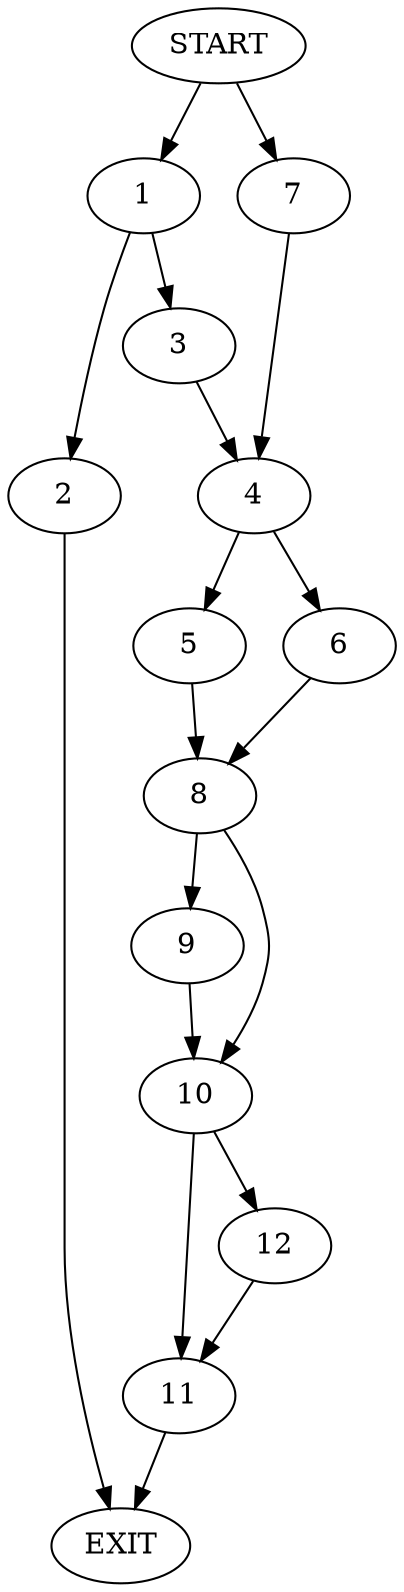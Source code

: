 digraph {
0 [label="START"]
13 [label="EXIT"]
0 -> 1
1 -> 2
1 -> 3
2 -> 13
3 -> 4
4 -> 5
4 -> 6
0 -> 7
7 -> 4
5 -> 8
6 -> 8
8 -> 9
8 -> 10
9 -> 10
10 -> 11
10 -> 12
12 -> 11
11 -> 13
}
